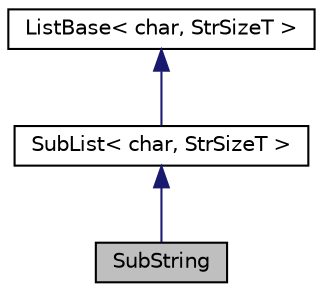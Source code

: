 digraph "SubString"
{
  edge [fontname="Helvetica",fontsize="10",labelfontname="Helvetica",labelfontsize="10"];
  node [fontname="Helvetica",fontsize="10",shape=record];
  Node0 [label="SubString",height=0.2,width=0.4,color="black", fillcolor="grey75", style="filled", fontcolor="black"];
  Node1 -> Node0 [dir="back",color="midnightblue",fontsize="10",style="solid",fontname="Helvetica"];
  Node1 [label="SubList\< char, StrSizeT \>",height=0.2,width=0.4,color="black", fillcolor="white", style="filled",URL="$structevo_1_1_sub_list.html"];
  Node2 -> Node1 [dir="back",color="midnightblue",fontsize="10",style="solid",fontname="Helvetica"];
  Node2 [label="ListBase\< char, StrSizeT \>",height=0.2,width=0.4,color="black", fillcolor="white", style="filled",URL="$structevo_1_1_list_base.html"];
}
